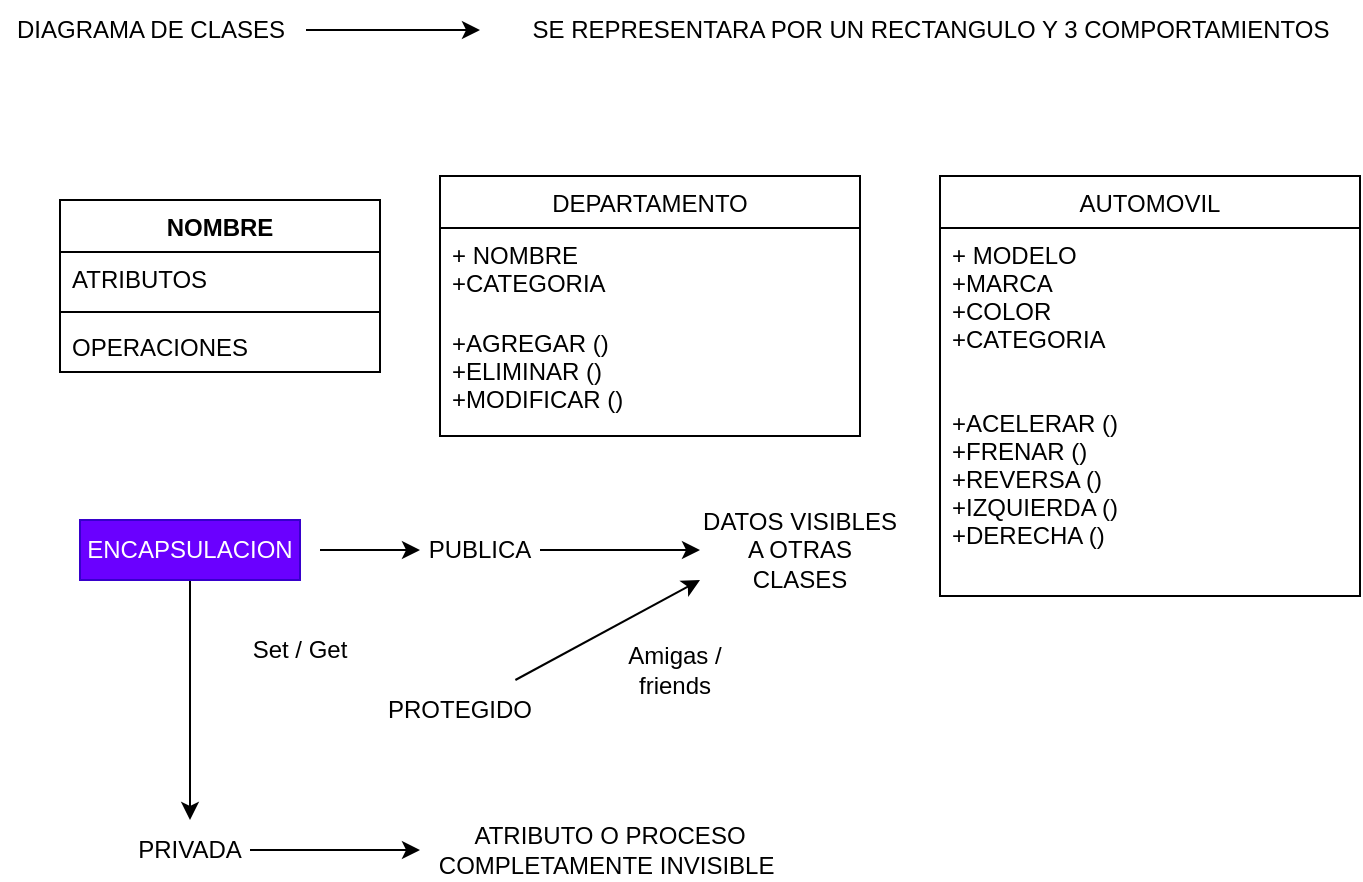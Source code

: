 <mxfile>
    <diagram id="dDReRiz-KOIEiKNsoQ1I" name="DIAGRAMAS DE CLASES">
        <mxGraphModel dx="402" dy="491" grid="1" gridSize="10" guides="1" tooltips="1" connect="1" arrows="1" fold="1" page="1" pageScale="1" pageWidth="827" pageHeight="1169" math="0" shadow="0">
            <root>
                <mxCell id="0"/>
                <mxCell id="1" parent="0"/>
                <mxCell id="2" value="DIAGRAMA DE CLASES" style="text;html=1;align=center;verticalAlign=middle;resizable=0;points=[];autosize=1;strokeColor=none;fillColor=none;" parent="1" vertex="1">
                    <mxGeometry x="30" y="140" width="150" height="30" as="geometry"/>
                </mxCell>
                <mxCell id="3" value="" style="endArrow=classic;html=1;exitX=1.02;exitY=0.5;exitDx=0;exitDy=0;exitPerimeter=0;" parent="1" source="2" edge="1">
                    <mxGeometry width="50" height="50" relative="1" as="geometry">
                        <mxPoint x="230" y="200" as="sourcePoint"/>
                        <mxPoint x="270" y="155" as="targetPoint"/>
                    </mxGeometry>
                </mxCell>
                <mxCell id="4" value="SE REPRESENTARA POR UN RECTANGULO Y 3 COMPORTAMIENTOS" style="text;html=1;align=center;verticalAlign=middle;resizable=0;points=[];autosize=1;strokeColor=none;fillColor=none;" parent="1" vertex="1">
                    <mxGeometry x="290" y="140" width="410" height="30" as="geometry"/>
                </mxCell>
                <mxCell id="5" value="NOMBRE" style="swimlane;fontStyle=1;align=center;verticalAlign=top;childLayout=stackLayout;horizontal=1;startSize=26;horizontalStack=0;resizeParent=1;resizeParentMax=0;resizeLast=0;collapsible=1;marginBottom=0;" parent="1" vertex="1">
                    <mxGeometry x="60" y="240" width="160" height="86" as="geometry"/>
                </mxCell>
                <mxCell id="6" value="ATRIBUTOS" style="text;strokeColor=none;fillColor=none;align=left;verticalAlign=top;spacingLeft=4;spacingRight=4;overflow=hidden;rotatable=0;points=[[0,0.5],[1,0.5]];portConstraint=eastwest;" parent="5" vertex="1">
                    <mxGeometry y="26" width="160" height="26" as="geometry"/>
                </mxCell>
                <mxCell id="7" value="" style="line;strokeWidth=1;fillColor=none;align=left;verticalAlign=middle;spacingTop=-1;spacingLeft=3;spacingRight=3;rotatable=0;labelPosition=right;points=[];portConstraint=eastwest;strokeColor=inherit;" parent="5" vertex="1">
                    <mxGeometry y="52" width="160" height="8" as="geometry"/>
                </mxCell>
                <mxCell id="8" value="OPERACIONES" style="text;strokeColor=none;fillColor=none;align=left;verticalAlign=top;spacingLeft=4;spacingRight=4;overflow=hidden;rotatable=0;points=[[0,0.5],[1,0.5]];portConstraint=eastwest;" parent="5" vertex="1">
                    <mxGeometry y="60" width="160" height="26" as="geometry"/>
                </mxCell>
                <mxCell id="9" value="DEPARTAMENTO" style="swimlane;fontStyle=0;childLayout=stackLayout;horizontal=1;startSize=26;fillColor=none;horizontalStack=0;resizeParent=1;resizeParentMax=0;resizeLast=0;collapsible=1;marginBottom=0;" parent="1" vertex="1">
                    <mxGeometry x="250" y="228" width="210" height="130" as="geometry"/>
                </mxCell>
                <mxCell id="10" value="+ NOMBRE&#10;+CATEGORIA" style="text;strokeColor=none;fillColor=none;align=left;verticalAlign=top;spacingLeft=4;spacingRight=4;overflow=hidden;rotatable=0;points=[[0,0.5],[1,0.5]];portConstraint=eastwest;" parent="9" vertex="1">
                    <mxGeometry y="26" width="210" height="44" as="geometry"/>
                </mxCell>
                <mxCell id="11" value="+AGREGAR ()&#10;+ELIMINAR ()&#10;+MODIFICAR ()" style="text;strokeColor=none;fillColor=none;align=left;verticalAlign=top;spacingLeft=4;spacingRight=4;overflow=hidden;rotatable=0;points=[[0,0.5],[1,0.5]];portConstraint=eastwest;" parent="9" vertex="1">
                    <mxGeometry y="70" width="210" height="60" as="geometry"/>
                </mxCell>
                <mxCell id="13" value="AUTOMOVIL" style="swimlane;fontStyle=0;childLayout=stackLayout;horizontal=1;startSize=26;fillColor=none;horizontalStack=0;resizeParent=1;resizeParentMax=0;resizeLast=0;collapsible=1;marginBottom=0;" parent="1" vertex="1">
                    <mxGeometry x="500" y="228" width="210" height="210" as="geometry"/>
                </mxCell>
                <mxCell id="14" value="+ MODELO&#10;+MARCA&#10;+COLOR&#10;+CATEGORIA" style="text;strokeColor=none;fillColor=none;align=left;verticalAlign=top;spacingLeft=4;spacingRight=4;overflow=hidden;rotatable=0;points=[[0,0.5],[1,0.5]];portConstraint=eastwest;" parent="13" vertex="1">
                    <mxGeometry y="26" width="210" height="84" as="geometry"/>
                </mxCell>
                <mxCell id="15" value="+ACELERAR ()&#10;+FRENAR ()&#10;+REVERSA ()&#10;+IZQUIERDA ()&#10;+DERECHA ()" style="text;strokeColor=none;fillColor=none;align=left;verticalAlign=top;spacingLeft=4;spacingRight=4;overflow=hidden;rotatable=0;points=[[0,0.5],[1,0.5]];portConstraint=eastwest;" parent="13" vertex="1">
                    <mxGeometry y="110" width="210" height="100" as="geometry"/>
                </mxCell>
                <mxCell id="21" value="" style="edgeStyle=none;html=1;" parent="1" target="17" edge="1">
                    <mxGeometry relative="1" as="geometry">
                        <mxPoint x="190" y="415" as="sourcePoint"/>
                    </mxGeometry>
                </mxCell>
                <mxCell id="22" value="" style="edgeStyle=none;html=1;" parent="1" source="16" target="18" edge="1">
                    <mxGeometry relative="1" as="geometry"/>
                </mxCell>
                <mxCell id="16" value="ENCAPSULACION" style="text;html=1;strokeColor=#3700CC;fillColor=#6a00ff;align=center;verticalAlign=middle;whiteSpace=wrap;rounded=0;fontColor=#ffffff;" parent="1" vertex="1">
                    <mxGeometry x="70" y="400" width="110" height="30" as="geometry"/>
                </mxCell>
                <mxCell id="25" value="" style="edgeStyle=none;html=1;" parent="1" source="17" target="24" edge="1">
                    <mxGeometry relative="1" as="geometry"/>
                </mxCell>
                <mxCell id="17" value="PUBLICA" style="text;html=1;strokeColor=none;fillColor=none;align=center;verticalAlign=middle;whiteSpace=wrap;rounded=0;" parent="1" vertex="1">
                    <mxGeometry x="240" y="400" width="60" height="30" as="geometry"/>
                </mxCell>
                <mxCell id="27" value="" style="edgeStyle=none;html=1;" parent="1" source="18" target="26" edge="1">
                    <mxGeometry relative="1" as="geometry"/>
                </mxCell>
                <mxCell id="18" value="PRIVADA" style="text;html=1;strokeColor=none;fillColor=none;align=center;verticalAlign=middle;whiteSpace=wrap;rounded=0;" parent="1" vertex="1">
                    <mxGeometry x="95" y="550" width="60" height="30" as="geometry"/>
                </mxCell>
                <mxCell id="23" value="Set / Get" style="text;html=1;strokeColor=none;fillColor=none;align=center;verticalAlign=middle;whiteSpace=wrap;rounded=0;" parent="1" vertex="1">
                    <mxGeometry x="150" y="450" width="60" height="30" as="geometry"/>
                </mxCell>
                <mxCell id="24" value="DATOS VISIBLES A OTRAS CLASES" style="text;html=1;strokeColor=none;fillColor=none;align=center;verticalAlign=middle;whiteSpace=wrap;rounded=0;" parent="1" vertex="1">
                    <mxGeometry x="380" y="400" width="100" height="30" as="geometry"/>
                </mxCell>
                <mxCell id="26" value="ATRIBUTO O PROCESO COMPLETAMENTE INVISIBLE&amp;nbsp;" style="text;html=1;strokeColor=none;fillColor=none;align=center;verticalAlign=middle;whiteSpace=wrap;rounded=0;" parent="1" vertex="1">
                    <mxGeometry x="240" y="550" width="190" height="30" as="geometry"/>
                </mxCell>
                <mxCell id="29" style="edgeStyle=none;html=1;entryX=0;entryY=1;entryDx=0;entryDy=0;" parent="1" source="28" target="24" edge="1">
                    <mxGeometry relative="1" as="geometry"/>
                </mxCell>
                <mxCell id="28" value="PROTEGIDO" style="text;html=1;strokeColor=none;fillColor=none;align=center;verticalAlign=middle;whiteSpace=wrap;rounded=0;" parent="1" vertex="1">
                    <mxGeometry x="230" y="480" width="60" height="30" as="geometry"/>
                </mxCell>
                <mxCell id="30" value="Amigas / friends" style="text;html=1;strokeColor=none;fillColor=none;align=center;verticalAlign=middle;whiteSpace=wrap;rounded=0;" parent="1" vertex="1">
                    <mxGeometry x="325" y="460" width="85" height="30" as="geometry"/>
                </mxCell>
            </root>
        </mxGraphModel>
    </diagram>
    <diagram id="ZWfAHNvQdMU1-Fq917bC" name="DIAGRAMAS DE CLASES: ASOCIACION">
        <mxGraphModel dx="685" dy="475" grid="1" gridSize="10" guides="1" tooltips="1" connect="1" arrows="1" fold="1" page="1" pageScale="1" pageWidth="827" pageHeight="1169" math="0" shadow="0">
            <root>
                <mxCell id="0"/>
                <mxCell id="1" parent="0"/>
                <mxCell id="Z3AK5hToKeO39PUw8S9L-24" style="edgeStyle=none;html=1;entryX=-0.014;entryY=0.115;entryDx=0;entryDy=0;entryPerimeter=0;" edge="1" parent="1" source="Z3AK5hToKeO39PUw8S9L-5" target="Z3AK5hToKeO39PUw8S9L-18">
                    <mxGeometry relative="1" as="geometry">
                        <mxPoint x="390" y="200" as="targetPoint"/>
                    </mxGeometry>
                </mxCell>
                <mxCell id="Z3AK5hToKeO39PUw8S9L-29" style="edgeStyle=none;html=1;entryX=-0.014;entryY=0.115;entryDx=0;entryDy=0;entryPerimeter=0;" edge="1" parent="1" source="Z3AK5hToKeO39PUw8S9L-5" target="Z3AK5hToKeO39PUw8S9L-27">
                    <mxGeometry relative="1" as="geometry"/>
                </mxCell>
                <mxCell id="Z3AK5hToKeO39PUw8S9L-5" value="MODULO" style="swimlane;fontStyle=1;align=center;verticalAlign=top;childLayout=stackLayout;horizontal=1;startSize=26;horizontalStack=0;resizeParent=1;resizeParentMax=0;resizeLast=0;collapsible=1;marginBottom=0;" vertex="1" parent="1">
                    <mxGeometry x="80" y="110" width="160" height="180" as="geometry"/>
                </mxCell>
                <mxCell id="Z3AK5hToKeO39PUw8S9L-6" value="+ NombredelModulo&#10;+ Temario&#10;+ Duracion&#10;+IdSemestre" style="text;strokeColor=none;fillColor=none;align=left;verticalAlign=top;spacingLeft=4;spacingRight=4;overflow=hidden;rotatable=0;points=[[0,0.5],[1,0.5]];portConstraint=eastwest;" vertex="1" parent="Z3AK5hToKeO39PUw8S9L-5">
                    <mxGeometry y="26" width="160" height="74" as="geometry"/>
                </mxCell>
                <mxCell id="Z3AK5hToKeO39PUw8S9L-7" value="" style="line;strokeWidth=1;fillColor=none;align=left;verticalAlign=middle;spacingTop=-1;spacingLeft=3;spacingRight=3;rotatable=0;labelPosition=right;points=[];portConstraint=eastwest;strokeColor=inherit;" vertex="1" parent="Z3AK5hToKeO39PUw8S9L-5">
                    <mxGeometry y="100" width="160" height="8" as="geometry"/>
                </mxCell>
                <mxCell id="Z3AK5hToKeO39PUw8S9L-8" value="+ Evaluar ()&#10;+ GenerarActividad ()" style="text;strokeColor=none;fillColor=none;align=left;verticalAlign=top;spacingLeft=4;spacingRight=4;overflow=hidden;rotatable=0;points=[[0,0.5],[1,0.5]];portConstraint=eastwest;" vertex="1" parent="Z3AK5hToKeO39PUw8S9L-5">
                    <mxGeometry y="108" width="160" height="72" as="geometry"/>
                </mxCell>
                <mxCell id="Z3AK5hToKeO39PUw8S9L-9" value="CARDINALIDAD DE ASOCIACION" style="text;html=1;strokeColor=#6F0000;fillColor=#a20025;align=center;verticalAlign=middle;whiteSpace=wrap;rounded=0;fontColor=#ffffff;" vertex="1" parent="1">
                    <mxGeometry x="40" y="320" width="240" height="30" as="geometry"/>
                </mxCell>
                <mxCell id="Z3AK5hToKeO39PUw8S9L-10" value="1" style="text;html=1;strokeColor=none;fillColor=none;align=center;verticalAlign=middle;whiteSpace=wrap;rounded=0;" vertex="1" parent="1">
                    <mxGeometry x="130" y="360" width="60" height="30" as="geometry"/>
                </mxCell>
                <mxCell id="Z3AK5hToKeO39PUw8S9L-11" value="0.1" style="text;html=1;strokeColor=none;fillColor=none;align=center;verticalAlign=middle;whiteSpace=wrap;rounded=0;" vertex="1" parent="1">
                    <mxGeometry x="130" y="390" width="60" height="30" as="geometry"/>
                </mxCell>
                <mxCell id="Z3AK5hToKeO39PUw8S9L-12" value="M.N" style="text;html=1;strokeColor=none;fillColor=none;align=center;verticalAlign=middle;whiteSpace=wrap;rounded=0;" vertex="1" parent="1">
                    <mxGeometry x="130" y="420" width="60" height="30" as="geometry"/>
                </mxCell>
                <mxCell id="Z3AK5hToKeO39PUw8S9L-13" value="&quot;" style="text;html=1;strokeColor=none;fillColor=none;align=center;verticalAlign=middle;whiteSpace=wrap;rounded=0;" vertex="1" parent="1">
                    <mxGeometry x="130" y="450" width="60" height="30" as="geometry"/>
                </mxCell>
                <mxCell id="Z3AK5hToKeO39PUw8S9L-14" value="0.&quot;" style="text;html=1;strokeColor=none;fillColor=none;align=center;verticalAlign=middle;whiteSpace=wrap;rounded=0;" vertex="1" parent="1">
                    <mxGeometry x="130" y="480" width="60" height="30" as="geometry"/>
                </mxCell>
                <mxCell id="Z3AK5hToKeO39PUw8S9L-15" value="1.&quot;" style="text;html=1;strokeColor=none;fillColor=none;align=center;verticalAlign=middle;whiteSpace=wrap;rounded=0;" vertex="1" parent="1">
                    <mxGeometry x="130" y="510" width="60" height="30" as="geometry"/>
                </mxCell>
                <mxCell id="Z3AK5hToKeO39PUw8S9L-16" value="MAESTRO" style="swimlane;fontStyle=0;childLayout=stackLayout;horizontal=1;startSize=26;fillColor=none;horizontalStack=0;resizeParent=1;resizeParentMax=0;resizeLast=0;collapsible=1;marginBottom=0;" vertex="1" parent="1">
                    <mxGeometry x="530" y="145" width="140" height="104" as="geometry"/>
                </mxCell>
                <mxCell id="Z3AK5hToKeO39PUw8S9L-17" value="+ Nombre" style="text;strokeColor=none;fillColor=none;align=left;verticalAlign=top;spacingLeft=4;spacingRight=4;overflow=hidden;rotatable=0;points=[[0,0.5],[1,0.5]];portConstraint=eastwest;" vertex="1" parent="Z3AK5hToKeO39PUw8S9L-16">
                    <mxGeometry y="26" width="140" height="26" as="geometry"/>
                </mxCell>
                <mxCell id="Z3AK5hToKeO39PUw8S9L-18" value="+ Apellidos" style="text;strokeColor=none;fillColor=none;align=left;verticalAlign=top;spacingLeft=4;spacingRight=4;overflow=hidden;rotatable=0;points=[[0,0.5],[1,0.5]];portConstraint=eastwest;" vertex="1" parent="Z3AK5hToKeO39PUw8S9L-16">
                    <mxGeometry y="52" width="140" height="26" as="geometry"/>
                </mxCell>
                <mxCell id="Z3AK5hToKeO39PUw8S9L-19" value="+ IdCarrera" style="text;strokeColor=none;fillColor=none;align=left;verticalAlign=top;spacingLeft=4;spacingRight=4;overflow=hidden;rotatable=0;points=[[0,0.5],[1,0.5]];portConstraint=eastwest;" vertex="1" parent="Z3AK5hToKeO39PUw8S9L-16">
                    <mxGeometry y="78" width="140" height="26" as="geometry"/>
                </mxCell>
                <mxCell id="Z3AK5hToKeO39PUw8S9L-23" value="" style="edgeStyle=none;html=1;" edge="1" parent="1" source="Z3AK5hToKeO39PUw8S9L-20" target="Z3AK5hToKeO39PUw8S9L-22">
                    <mxGeometry relative="1" as="geometry"/>
                </mxCell>
                <mxCell id="Z3AK5hToKeO39PUw8S9L-20" value="MULTICIPLIDAD" style="text;html=1;strokeColor=#001DBC;fillColor=#0050ef;align=center;verticalAlign=middle;whiteSpace=wrap;rounded=0;fontColor=#ffffff;" vertex="1" parent="1">
                    <mxGeometry x="120" y="555" width="120" height="30" as="geometry"/>
                </mxCell>
                <mxCell id="Z3AK5hToKeO39PUw8S9L-22" value="RESTRICCION &amp;gt;=1" style="text;html=1;fillColor=none;align=center;verticalAlign=middle;whiteSpace=wrap;rounded=0;" vertex="1" parent="1">
                    <mxGeometry x="290" y="555" width="160" height="30" as="geometry"/>
                </mxCell>
                <mxCell id="Z3AK5hToKeO39PUw8S9L-25" value="ALUMNO" style="swimlane;fontStyle=0;childLayout=stackLayout;horizontal=1;startSize=26;fillColor=none;horizontalStack=0;resizeParent=1;resizeParentMax=0;resizeLast=0;collapsible=1;marginBottom=0;" vertex="1" parent="1">
                    <mxGeometry x="530" y="310" width="140" height="104" as="geometry"/>
                </mxCell>
                <mxCell id="Z3AK5hToKeO39PUw8S9L-26" value="+ Nombre" style="text;strokeColor=none;fillColor=none;align=left;verticalAlign=top;spacingLeft=4;spacingRight=4;overflow=hidden;rotatable=0;points=[[0,0.5],[1,0.5]];portConstraint=eastwest;" vertex="1" parent="Z3AK5hToKeO39PUw8S9L-25">
                    <mxGeometry y="26" width="140" height="26" as="geometry"/>
                </mxCell>
                <mxCell id="Z3AK5hToKeO39PUw8S9L-27" value="+ Apellidos" style="text;strokeColor=none;fillColor=none;align=left;verticalAlign=top;spacingLeft=4;spacingRight=4;overflow=hidden;rotatable=0;points=[[0,0.5],[1,0.5]];portConstraint=eastwest;" vertex="1" parent="Z3AK5hToKeO39PUw8S9L-25">
                    <mxGeometry y="52" width="140" height="26" as="geometry"/>
                </mxCell>
                <mxCell id="Z3AK5hToKeO39PUw8S9L-28" value="+ IdCarrera" style="text;strokeColor=none;fillColor=none;align=left;verticalAlign=top;spacingLeft=4;spacingRight=4;overflow=hidden;rotatable=0;points=[[0,0.5],[1,0.5]];portConstraint=eastwest;" vertex="1" parent="Z3AK5hToKeO39PUw8S9L-25">
                    <mxGeometry y="78" width="140" height="26" as="geometry"/>
                </mxCell>
                <mxCell id="Z3AK5hToKeO39PUw8S9L-30" value="{EDAD &amp;gt; 18}" style="text;html=1;fillColor=none;align=center;verticalAlign=middle;whiteSpace=wrap;rounded=0;" vertex="1" parent="1">
                    <mxGeometry x="390" y="160" width="130" height="30" as="geometry"/>
                </mxCell>
                <mxCell id="Z3AK5hToKeO39PUw8S9L-31" value="1" style="text;html=1;fillColor=none;align=center;verticalAlign=middle;whiteSpace=wrap;rounded=0;" vertex="1" parent="1">
                    <mxGeometry x="240" y="170" width="40" height="30" as="geometry"/>
                </mxCell>
                <mxCell id="Z3AK5hToKeO39PUw8S9L-32" value="1" style="text;html=1;fillColor=none;align=center;verticalAlign=middle;whiteSpace=wrap;rounded=0;" vertex="1" parent="1">
                    <mxGeometry x="240" y="249" width="40" height="30" as="geometry"/>
                </mxCell>
            </root>
        </mxGraphModel>
    </diagram>
    <diagram id="KeunwJKGtvKmCqU_ItyB" name="DIAGRAMA DE CLASES: AGREGACION">
        <mxGraphModel dx="685" dy="475" grid="1" gridSize="10" guides="1" tooltips="1" connect="1" arrows="1" fold="1" page="1" pageScale="1" pageWidth="827" pageHeight="1169" math="0" shadow="0">
            <root>
                <mxCell id="0"/>
                <mxCell id="1" parent="0"/>
                <mxCell id="QoGVfQ14IKdbRV_izOsS-1" value="&lt;p style=&quot;margin:0px;margin-top:4px;text-align:center;text-decoration:underline;&quot;&gt;&lt;b&gt;ECUELA&lt;/b&gt;&lt;/p&gt;&lt;hr&gt;&lt;p style=&quot;margin:0px;margin-left:8px;&quot;&gt;+Nombre&lt;/p&gt;&lt;p style=&quot;margin:0px;margin-left:8px;&quot;&gt;+Direccion&lt;/p&gt;&lt;p style=&quot;margin:0px;margin-left:8px;&quot;&gt;+Categoria&lt;/p&gt;" style="verticalAlign=top;align=left;overflow=fill;fontSize=12;fontFamily=Helvetica;html=1;" vertex="1" parent="1">
                    <mxGeometry x="270" y="60" width="160" height="90" as="geometry"/>
                </mxCell>
                <mxCell id="iz3-XpN583rGcDPvPbWc-5" style="edgeStyle=none;html=1;entryX=0;entryY=0.5;entryDx=0;entryDy=0;" edge="1" parent="1" source="iz3-XpN583rGcDPvPbWc-1" target="QoGVfQ14IKdbRV_izOsS-1">
                    <mxGeometry relative="1" as="geometry">
                        <Array as="points">
                            <mxPoint x="110" y="105"/>
                        </Array>
                    </mxGeometry>
                </mxCell>
                <mxCell id="iz3-XpN583rGcDPvPbWc-1" value="MAESTRO" style="swimlane;fontStyle=0;childLayout=stackLayout;horizontal=1;startSize=26;fillColor=none;horizontalStack=0;resizeParent=1;resizeParentMax=0;resizeLast=0;collapsible=1;marginBottom=0;" vertex="1" parent="1">
                    <mxGeometry x="40" y="180" width="140" height="104" as="geometry"/>
                </mxCell>
                <mxCell id="iz3-XpN583rGcDPvPbWc-2" value="+ Nombre" style="text;strokeColor=none;fillColor=none;align=left;verticalAlign=top;spacingLeft=4;spacingRight=4;overflow=hidden;rotatable=0;points=[[0,0.5],[1,0.5]];portConstraint=eastwest;" vertex="1" parent="iz3-XpN583rGcDPvPbWc-1">
                    <mxGeometry y="26" width="140" height="26" as="geometry"/>
                </mxCell>
                <mxCell id="iz3-XpN583rGcDPvPbWc-3" value="+ Apellidos" style="text;strokeColor=none;fillColor=none;align=left;verticalAlign=top;spacingLeft=4;spacingRight=4;overflow=hidden;rotatable=0;points=[[0,0.5],[1,0.5]];portConstraint=eastwest;" vertex="1" parent="iz3-XpN583rGcDPvPbWc-1">
                    <mxGeometry y="52" width="140" height="26" as="geometry"/>
                </mxCell>
                <mxCell id="iz3-XpN583rGcDPvPbWc-4" value="+ IdCarrera" style="text;strokeColor=none;fillColor=none;align=left;verticalAlign=top;spacingLeft=4;spacingRight=4;overflow=hidden;rotatable=0;points=[[0,0.5],[1,0.5]];portConstraint=eastwest;" vertex="1" parent="iz3-XpN583rGcDPvPbWc-1">
                    <mxGeometry y="78" width="140" height="26" as="geometry"/>
                </mxCell>
                <mxCell id="DQl3Ll9rFvJGP8TbtZpT-5" style="edgeStyle=none;html=1;entryX=1;entryY=0.5;entryDx=0;entryDy=0;" edge="1" parent="1" source="DQl3Ll9rFvJGP8TbtZpT-1" target="QoGVfQ14IKdbRV_izOsS-1">
                    <mxGeometry relative="1" as="geometry">
                        <Array as="points">
                            <mxPoint x="590" y="105"/>
                        </Array>
                    </mxGeometry>
                </mxCell>
                <mxCell id="DQl3Ll9rFvJGP8TbtZpT-1" value="ALUMNO" style="swimlane;fontStyle=0;childLayout=stackLayout;horizontal=1;startSize=26;fillColor=none;horizontalStack=0;resizeParent=1;resizeParentMax=0;resizeLast=0;collapsible=1;marginBottom=0;" vertex="1" parent="1">
                    <mxGeometry x="520" y="180" width="140" height="104" as="geometry"/>
                </mxCell>
                <mxCell id="DQl3Ll9rFvJGP8TbtZpT-2" value="+ Nombre" style="text;strokeColor=none;fillColor=none;align=left;verticalAlign=top;spacingLeft=4;spacingRight=4;overflow=hidden;rotatable=0;points=[[0,0.5],[1,0.5]];portConstraint=eastwest;" vertex="1" parent="DQl3Ll9rFvJGP8TbtZpT-1">
                    <mxGeometry y="26" width="140" height="26" as="geometry"/>
                </mxCell>
                <mxCell id="DQl3Ll9rFvJGP8TbtZpT-3" value="+ Apellidos" style="text;strokeColor=none;fillColor=none;align=left;verticalAlign=top;spacingLeft=4;spacingRight=4;overflow=hidden;rotatable=0;points=[[0,0.5],[1,0.5]];portConstraint=eastwest;" vertex="1" parent="DQl3Ll9rFvJGP8TbtZpT-1">
                    <mxGeometry y="52" width="140" height="26" as="geometry"/>
                </mxCell>
                <mxCell id="DQl3Ll9rFvJGP8TbtZpT-4" value="+ IdCarrera" style="text;strokeColor=none;fillColor=none;align=left;verticalAlign=top;spacingLeft=4;spacingRight=4;overflow=hidden;rotatable=0;points=[[0,0.5],[1,0.5]];portConstraint=eastwest;" vertex="1" parent="DQl3Ll9rFvJGP8TbtZpT-1">
                    <mxGeometry y="78" width="140" height="26" as="geometry"/>
                </mxCell>
                <mxCell id="X4v4B7uWU043SqmF0Wy8-5" value="AGREGACION" style="text;html=1;strokeColor=#C73500;fillColor=#fa6800;align=center;verticalAlign=middle;whiteSpace=wrap;rounded=0;fontColor=#000000;" vertex="1" parent="1">
                    <mxGeometry x="300" y="210" width="100" height="30" as="geometry"/>
                </mxCell>
            </root>
        </mxGraphModel>
    </diagram>
    <diagram id="PiG48lSJgKh5zjOhCSfg" name="REPASO">
        <mxGraphModel dx="826" dy="475" grid="1" gridSize="10" guides="1" tooltips="1" connect="1" arrows="1" fold="1" page="1" pageScale="1" pageWidth="827" pageHeight="1169" math="0" shadow="0">
            <root>
                <mxCell id="0"/>
                <mxCell id="1" parent="0"/>
                <mxCell id="up-WqhKUhNLGtUVjQ3lc-19" style="edgeStyle=none;html=1;entryX=1;entryY=0.5;entryDx=0;entryDy=0;" edge="1" parent="1" source="up-WqhKUhNLGtUVjQ3lc-1" target="up-WqhKUhNLGtUVjQ3lc-3">
                    <mxGeometry relative="1" as="geometry"/>
                </mxCell>
                <mxCell id="up-WqhKUhNLGtUVjQ3lc-20" style="edgeStyle=none;html=1;entryX=0;entryY=0.5;entryDx=0;entryDy=0;" edge="1" parent="1" source="up-WqhKUhNLGtUVjQ3lc-1" target="up-WqhKUhNLGtUVjQ3lc-2">
                    <mxGeometry relative="1" as="geometry"/>
                </mxCell>
                <mxCell id="up-WqhKUhNLGtUVjQ3lc-1" value="OBJETO&lt;br&gt;AUTOMOVIL" style="ellipse;whiteSpace=wrap;html=1;aspect=fixed;" vertex="1" parent="1">
                    <mxGeometry x="430" y="210" width="80" height="80" as="geometry"/>
                </mxCell>
                <mxCell id="up-WqhKUhNLGtUVjQ3lc-2" value="ABSTRACCION DE DATOS" style="rounded=0;whiteSpace=wrap;html=1;" vertex="1" parent="1">
                    <mxGeometry x="679" y="220" width="120" height="60" as="geometry"/>
                </mxCell>
                <mxCell id="up-WqhKUhNLGtUVjQ3lc-3" value="ABSTRACCION FUNCIONAL" style="rounded=0;whiteSpace=wrap;html=1;" vertex="1" parent="1">
                    <mxGeometry x="99" y="220" width="120" height="60" as="geometry"/>
                </mxCell>
                <mxCell id="up-WqhKUhNLGtUVjQ3lc-26" style="edgeStyle=none;html=1;" edge="1" parent="1" source="up-WqhKUhNLGtUVjQ3lc-4" target="up-WqhKUhNLGtUVjQ3lc-24">
                    <mxGeometry relative="1" as="geometry"/>
                </mxCell>
                <mxCell id="up-WqhKUhNLGtUVjQ3lc-4" value="AVANZA&lt;br&gt;DETENERSE&lt;br&gt;GIRAR A LA DERECHA&lt;br&gt;GIRAR A LA IZQUIERDA" style="text;html=1;align=center;verticalAlign=middle;resizable=0;points=[];autosize=1;strokeColor=none;fillColor=none;" vertex="1" parent="1">
                    <mxGeometry x="84" y="290" width="150" height="70" as="geometry"/>
                </mxCell>
                <mxCell id="up-WqhKUhNLGtUVjQ3lc-27" style="edgeStyle=none;html=1;entryX=1;entryY=0.5;entryDx=0;entryDy=0;entryPerimeter=0;" edge="1" parent="1" source="up-WqhKUhNLGtUVjQ3lc-5" target="up-WqhKUhNLGtUVjQ3lc-25">
                    <mxGeometry relative="1" as="geometry"/>
                </mxCell>
                <mxCell id="up-WqhKUhNLGtUVjQ3lc-5" value="COLOR&lt;br&gt;VELOCIDAD&lt;br&gt;TAMAÑO&lt;br&gt;MODELO" style="text;html=1;align=center;verticalAlign=middle;resizable=0;points=[];autosize=1;strokeColor=none;fillColor=none;" vertex="1" parent="1">
                    <mxGeometry x="694" y="290" width="90" height="70" as="geometry"/>
                </mxCell>
                <mxCell id="up-WqhKUhNLGtUVjQ3lc-6" value="CLASE" style="text;html=1;align=center;verticalAlign=middle;resizable=0;points=[];autosize=1;strokeColor=none;fillColor=none;" vertex="1" parent="1">
                    <mxGeometry x="129" y="375" width="60" height="30" as="geometry"/>
                </mxCell>
                <mxCell id="up-WqhKUhNLGtUVjQ3lc-7" value="OBJETO" style="text;html=1;align=center;verticalAlign=middle;resizable=0;points=[];autosize=1;strokeColor=none;fillColor=none;" vertex="1" parent="1">
                    <mxGeometry x="704" y="375" width="70" height="30" as="geometry"/>
                </mxCell>
                <mxCell id="up-WqhKUhNLGtUVjQ3lc-8" value="Public class Automovil{&lt;br&gt;private String color;&lt;br&gt;private int velocidad;&lt;br&gt;private float tamaño;&lt;br&gt;private float modelo;" style="text;html=1;align=center;verticalAlign=middle;resizable=0;points=[];autosize=1;strokeColor=none;fillColor=none;" vertex="1" parent="1">
                    <mxGeometry x="84" y="410" width="150" height="90" as="geometry"/>
                </mxCell>
                <mxCell id="up-WqhKUhNLGtUVjQ3lc-13" value="Estado" style="text;html=1;align=center;verticalAlign=middle;resizable=0;points=[];autosize=1;strokeColor=none;fillColor=none;" vertex="1" parent="1">
                    <mxGeometry x="270" y="440" width="60" height="30" as="geometry"/>
                </mxCell>
                <mxCell id="up-WqhKUhNLGtUVjQ3lc-14" value="" style="shape=curlyBracket;whiteSpace=wrap;html=1;rounded=1;flipH=1;labelPosition=right;verticalLabelPosition=middle;align=left;verticalAlign=middle;" vertex="1" parent="1">
                    <mxGeometry x="250" y="425" width="20" height="60" as="geometry"/>
                </mxCell>
                <mxCell id="up-WqhKUhNLGtUVjQ3lc-15" value="public Automovil( string color, int velocidad, float tamaño);" style="text;html=1;align=center;verticalAlign=middle;resizable=0;points=[];autosize=1;strokeColor=none;fillColor=none;" vertex="1" parent="1">
                    <mxGeometry x="84" y="505" width="330" height="30" as="geometry"/>
                </mxCell>
                <mxCell id="up-WqhKUhNLGtUVjQ3lc-16" value="Constructor" style="text;html=1;align=center;verticalAlign=middle;resizable=0;points=[];autosize=1;strokeColor=none;fillColor=none;" vertex="1" parent="1">
                    <mxGeometry x="420" y="505" width="90" height="30" as="geometry"/>
                </mxCell>
                <mxCell id="up-WqhKUhNLGtUVjQ3lc-17" value="" style="shape=curlyBracket;whiteSpace=wrap;html=1;rounded=1;flipH=1;labelPosition=right;verticalLabelPosition=middle;align=left;verticalAlign=middle;" vertex="1" parent="1">
                    <mxGeometry x="410" y="490" width="20" height="60" as="geometry"/>
                </mxCell>
                <mxCell id="up-WqhKUhNLGtUVjQ3lc-18" value="public void avanzar {}{}&lt;br&gt;public void detenerse {}{}&lt;br&gt;public void girar a la derecha {}{}&lt;br&gt;public void girar a la izquierda {}{}" style="text;html=1;align=center;verticalAlign=middle;resizable=0;points=[];autosize=1;strokeColor=none;fillColor=none;" vertex="1" parent="1">
                    <mxGeometry x="59" y="550" width="200" height="70" as="geometry"/>
                </mxCell>
                <mxCell id="up-WqhKUhNLGtUVjQ3lc-21" value="Comportamiento" style="text;html=1;align=center;verticalAlign=middle;resizable=0;points=[];autosize=1;strokeColor=none;fillColor=none;" vertex="1" parent="1">
                    <mxGeometry x="270" y="570" width="120" height="30" as="geometry"/>
                </mxCell>
                <mxCell id="up-WqhKUhNLGtUVjQ3lc-22" value="" style="shape=curlyBracket;whiteSpace=wrap;html=1;rounded=1;flipH=1;labelPosition=right;verticalLabelPosition=middle;align=left;verticalAlign=middle;" vertex="1" parent="1">
                    <mxGeometry x="259" y="550" width="20" height="70" as="geometry"/>
                </mxCell>
                <mxCell id="up-WqhKUhNLGtUVjQ3lc-29" value="" style="edgeStyle=none;html=1;" edge="1" parent="1" target="up-WqhKUhNLGtUVjQ3lc-28">
                    <mxGeometry relative="1" as="geometry">
                        <mxPoint x="739" y="660" as="sourcePoint"/>
                    </mxGeometry>
                </mxCell>
                <mxCell id="up-WqhKUhNLGtUVjQ3lc-24" value="Funciones" style="text;html=1;align=center;verticalAlign=middle;resizable=0;points=[];autosize=1;strokeColor=none;fillColor=none;" vertex="1" parent="1">
                    <mxGeometry x="260" y="315" width="80" height="30" as="geometry"/>
                </mxCell>
                <mxCell id="up-WqhKUhNLGtUVjQ3lc-25" value="Atributos" style="text;html=1;align=center;verticalAlign=middle;resizable=0;points=[];autosize=1;strokeColor=none;fillColor=none;" vertex="1" parent="1">
                    <mxGeometry x="590" y="310" width="70" height="30" as="geometry"/>
                </mxCell>
                <mxCell id="up-WqhKUhNLGtUVjQ3lc-28" value="This" style="text;html=1;align=center;verticalAlign=middle;resizable=0;points=[];autosize=1;strokeColor=none;fillColor=none;" vertex="1" parent="1">
                    <mxGeometry x="714" y="715" width="50" height="30" as="geometry"/>
                </mxCell>
                <mxCell id="up-WqhKUhNLGtUVjQ3lc-31" value="Privados" style="text;html=1;align=center;verticalAlign=middle;resizable=0;points=[];autosize=1;strokeColor=none;fillColor=none;" vertex="1" parent="1">
                    <mxGeometry x="757" y="775" width="70" height="30" as="geometry"/>
                </mxCell>
                <mxCell id="up-WqhKUhNLGtUVjQ3lc-33" value="" style="shape=requiredInterface;html=1;verticalLabelPosition=bottom;sketch=0;rotation=-90;" vertex="1" parent="1">
                    <mxGeometry x="728.5" y="707.5" width="16" height="110" as="geometry"/>
                </mxCell>
                <mxCell id="up-WqhKUhNLGtUVjQ3lc-34" value="&lt;p style=&quot;margin:0px;margin-top:4px;text-align:center;&quot;&gt;&lt;i&gt;&lt;b&gt;Automovil&lt;/b&gt;&lt;/i&gt;&lt;/p&gt;&lt;p style=&quot;margin:0px;margin-top:4px;text-align:center;&quot;&gt;&lt;i&gt;&lt;br&gt;&lt;/i&gt;&lt;/p&gt;&lt;p style=&quot;margin:0px;margin-left:4px;&quot;&gt;+ Color&lt;br&gt;+ Velocidad&lt;/p&gt;&lt;p style=&quot;margin:0px;margin-left:4px;&quot;&gt;+ Tamaño&lt;/p&gt;&lt;p style=&quot;margin:0px;margin-left:4px;&quot;&gt;+ Modelo&lt;/p&gt;&lt;hr size=&quot;1&quot;&gt;&lt;p style=&quot;margin:0px;margin-left:4px;&quot;&gt;+ Avanzar&lt;br&gt;+ Detenerse&lt;/p&gt;&lt;p style=&quot;margin:0px;margin-left:4px;&quot;&gt;+ Girar a la derecha&lt;/p&gt;&lt;p style=&quot;margin:0px;margin-left:4px;&quot;&gt;+ Girar a la izquierda&lt;/p&gt;" style="verticalAlign=top;align=left;overflow=fill;fontSize=12;fontFamily=Helvetica;html=1;" vertex="1" parent="1">
                    <mxGeometry x="375" y="672.5" width="190" height="175" as="geometry"/>
                </mxCell>
                <mxCell id="up-WqhKUhNLGtUVjQ3lc-35" value="Public static void&amp;nbsp; (string [ ] args){&lt;br&gt;automovil Miauto = new Automovil(100,km);&lt;br&gt;automovil Tuauto = new Automovil(50,km);&lt;br&gt;automovil Josue = new Automovil(200,km);&lt;br&gt;&lt;br&gt;}" style="text;html=1;align=center;verticalAlign=middle;resizable=0;points=[];autosize=1;strokeColor=none;fillColor=none;" vertex="1" parent="1">
                    <mxGeometry x="609" y="420" width="260" height="100" as="geometry"/>
                </mxCell>
                <mxCell id="up-WqhKUhNLGtUVjQ3lc-36" style="edgeStyle=none;html=1;entryX=1;entryY=0.5;entryDx=0;entryDy=0;entryPerimeter=0;" edge="1" target="up-WqhKUhNLGtUVjQ3lc-40" parent="1">
                    <mxGeometry relative="1" as="geometry">
                        <mxPoint x="694" y="325" as="sourcePoint"/>
                    </mxGeometry>
                </mxCell>
                <mxCell id="up-WqhKUhNLGtUVjQ3lc-37" value="OBJETO" style="text;html=1;align=center;verticalAlign=middle;resizable=0;points=[];autosize=1;strokeColor=none;fillColor=none;" vertex="1" parent="1">
                    <mxGeometry x="704" y="375" width="70" height="30" as="geometry"/>
                </mxCell>
                <mxCell id="up-WqhKUhNLGtUVjQ3lc-38" value="" style="edgeStyle=none;html=1;" edge="1" target="up-WqhKUhNLGtUVjQ3lc-41" parent="1">
                    <mxGeometry relative="1" as="geometry">
                        <mxPoint x="739" y="660" as="sourcePoint"/>
                        <Array as="points">
                            <mxPoint x="740" y="670"/>
                        </Array>
                    </mxGeometry>
                </mxCell>
                <mxCell id="up-WqhKUhNLGtUVjQ3lc-40" value="Atributos" style="text;html=1;align=center;verticalAlign=middle;resizable=0;points=[];autosize=1;strokeColor=none;fillColor=none;" vertex="1" parent="1">
                    <mxGeometry x="590" y="310" width="70" height="30" as="geometry"/>
                </mxCell>
                <mxCell id="up-WqhKUhNLGtUVjQ3lc-41" value="This" style="text;html=1;align=center;verticalAlign=middle;resizable=0;points=[];autosize=1;strokeColor=none;fillColor=none;" vertex="1" parent="1">
                    <mxGeometry x="714" y="715" width="50" height="30" as="geometry"/>
                </mxCell>
                <mxCell id="up-WqhKUhNLGtUVjQ3lc-42" value="Publicos" style="text;html=1;align=center;verticalAlign=middle;resizable=0;points=[];autosize=1;strokeColor=none;fillColor=none;" vertex="1" parent="1">
                    <mxGeometry x="644" y="775" width="70" height="30" as="geometry"/>
                </mxCell>
                <mxCell id="up-WqhKUhNLGtUVjQ3lc-43" value="Privados" style="text;html=1;align=center;verticalAlign=middle;resizable=0;points=[];autosize=1;strokeColor=none;fillColor=none;" vertex="1" parent="1">
                    <mxGeometry x="757" y="775" width="70" height="30" as="geometry"/>
                </mxCell>
                <mxCell id="up-WqhKUhNLGtUVjQ3lc-44" value="" style="shape=requiredInterface;html=1;verticalLabelPosition=bottom;sketch=0;rotation=-90;" vertex="1" parent="1">
                    <mxGeometry x="728.5" y="707.5" width="16" height="110" as="geometry"/>
                </mxCell>
                <mxCell id="up-WqhKUhNLGtUVjQ3lc-47" value="Public static void&amp;nbsp; (string [ ] args){&lt;br&gt;automovil Miauto = new Automovil(rojo,red);&lt;br&gt;automovil Tuauto = new Automovil(azul,blue);&lt;br&gt;automovil Josue = new Automovil(negro,black);&lt;br&gt;&lt;br&gt;}" style="text;html=1;align=center;verticalAlign=middle;resizable=0;points=[];autosize=1;strokeColor=none;fillColor=none;" vertex="1" parent="1">
                    <mxGeometry x="599" y="540" width="280" height="100" as="geometry"/>
                </mxCell>
            </root>
        </mxGraphModel>
    </diagram>
    <diagram id="zWwgzwQG2VxGjcERMPYJ" name="Facturas">
        <mxGraphModel dx="1066" dy="475" grid="1" gridSize="10" guides="1" tooltips="1" connect="1" arrows="1" fold="1" page="1" pageScale="1" pageWidth="827" pageHeight="1169" math="0" shadow="0">
            <root>
                <mxCell id="0"/>
                <mxCell id="1" parent="0"/>
                <mxCell id="FZ1nhGSIId_SzEjQgXgX-2" style="edgeStyle=none;html=1;entryX=0;entryY=0.5;entryDx=0;entryDy=0;" edge="1" parent="1" source="4W1XNvQz90gfGHKX8uX4-1" target="FZ1nhGSIId_SzEjQgXgX-1">
                    <mxGeometry relative="1" as="geometry"/>
                </mxCell>
                <mxCell id="4W1XNvQz90gfGHKX8uX4-1" value="&lt;p style=&quot;margin:0px;margin-top:4px;text-align:center;&quot;&gt;&lt;i&gt;Producto&lt;/i&gt;&lt;/p&gt;&lt;p style=&quot;margin:0px;margin-top:4px;text-align:center;&quot;&gt;&lt;i&gt;&lt;br&gt;&lt;/i&gt;&lt;/p&gt;&lt;p style=&quot;margin:0px;margin-left:4px;&quot;&gt;+ Nombre&lt;br&gt;+ Precio&lt;/p&gt;&lt;hr size=&quot;1&quot;&gt;&lt;p style=&quot;margin:0px;margin-left:4px;&quot;&gt;+ Agregar Producto&lt;br&gt;+ Calcular Total&lt;/p&gt;" style="verticalAlign=top;align=left;overflow=fill;fontSize=12;fontFamily=Helvetica;html=1;" parent="1" vertex="1">
                    <mxGeometry x="110" y="160" width="190" height="140" as="geometry"/>
                </mxCell>
                <mxCell id="FZ1nhGSIId_SzEjQgXgX-1" value="&lt;p style=&quot;margin:0px;margin-top:4px;text-align:center;&quot;&gt;&lt;i&gt;Factura&lt;/i&gt;&lt;/p&gt;&lt;p style=&quot;margin:0px;margin-top:4px;text-align:center;&quot;&gt;&lt;i&gt;&lt;br&gt;&lt;/i&gt;&lt;/p&gt;&lt;p style=&quot;margin:0px;margin-left:4px;&quot;&gt;+ Productos&lt;/p&gt;&lt;hr size=&quot;1&quot;&gt;&lt;p style=&quot;margin:0px;margin-left:4px;&quot;&gt;+ Agregar Producto&lt;br&gt;+ Calcular Total&lt;/p&gt;" style="verticalAlign=top;align=left;overflow=fill;fontSize=12;fontFamily=Helvetica;html=1;" vertex="1" parent="1">
                    <mxGeometry x="470" y="160" width="190" height="140" as="geometry"/>
                </mxCell>
            </root>
        </mxGraphModel>
    </diagram>
    <diagram id="E7LGz1suz5h0RGQMgwu9" name="Estacionamiento">
        <mxGraphModel dx="402" dy="491" grid="1" gridSize="10" guides="1" tooltips="1" connect="1" arrows="1" fold="1" page="1" pageScale="1" pageWidth="827" pageHeight="1169" math="0" shadow="0">
            <root>
                <mxCell id="0"/>
                <mxCell id="1" parent="0"/>
                <mxCell id="0AJCLGHwwrRuE15e-iYF-1" value="&lt;p style=&quot;margin:0px;margin-top:4px;text-align:center;&quot;&gt;&lt;b&gt;Estacionamiento&lt;/b&gt;&lt;/p&gt;&lt;hr size=&quot;1&quot;&gt;&lt;p style=&quot;margin:0px;margin-left:4px;&quot;&gt;+ TarifaHora&lt;br&gt;+ TotalHora&lt;/p&gt;&lt;p style=&quot;margin:0px;margin-left:4px;&quot;&gt;+ Pagado&lt;/p&gt;&lt;hr size=&quot;1&quot;&gt;&lt;p style=&quot;margin:0px;margin-left:4px;&quot;&gt;+ CalcularPago()&lt;br&gt;+ GenerarTicket()&lt;/p&gt;" style="verticalAlign=top;align=left;overflow=fill;fontSize=12;fontFamily=Helvetica;html=1;" vertex="1" parent="1">
                    <mxGeometry x="50" y="50" width="190" height="140" as="geometry"/>
                </mxCell>
            </root>
        </mxGraphModel>
    </diagram>
</mxfile>